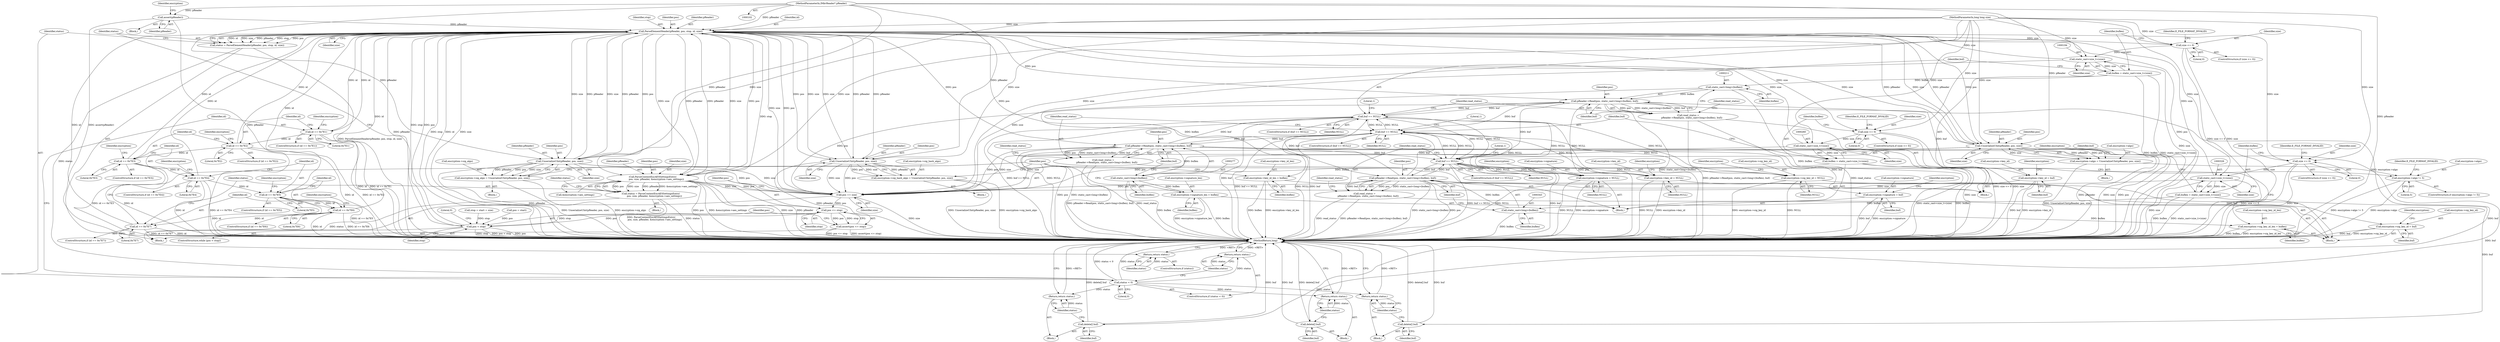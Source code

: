 digraph "0_Android_04839626ed859623901ebd3a5fd483982186b59d_187@API" {
"1000108" [label="(Call,assert(pReader))"];
"1000105" [label="(MethodParameterIn,IMkvReader* pReader)"];
"1000132" [label="(Call,ParseElementHeader(pReader, pos, stop, id, size))"];
"1000130" [label="(Call,status = ParseElementHeader(pReader, pos, stop, id, size))"];
"1000139" [label="(Call,status < 0)"];
"1000142" [label="(Return,return status;)"];
"1000219" [label="(Return,return status;)"];
"1000285" [label="(Return,return status;)"];
"1000351" [label="(Return,return status;)"];
"1000145" [label="(Call,id == 0x7E1)"];
"1000167" [label="(Call,id == 0x7E2)"];
"1000233" [label="(Call,id == 0x7E3)"];
"1000299" [label="(Call,id == 0x7E4)"];
"1000365" [label="(Call,id == 0x7E5)"];
"1000379" [label="(Call,id == 0x7E6)"];
"1000393" [label="(Call,id == 0x7E7)"];
"1000153" [label="(Call,UnserializeUInt(pReader, pos, size))"];
"1000149" [label="(Call,encryption->algo = UnserializeUInt(pReader, pos, size))"];
"1000158" [label="(Call,encryption->algo != 5)"];
"1000412" [label="(Call,pos += size)"];
"1000416" [label="(Call,pos <= stop)"];
"1000123" [label="(Call,pos < stop)"];
"1000415" [label="(Call,assert(pos <= stop))"];
"1000185" [label="(Call,size <= 0)"];
"1000193" [label="(Call,static_cast<size_t>(size))"];
"1000191" [label="(Call,buflen = static_cast<size_t>(size))"];
"1000210" [label="(Call,static_cast<long>(buflen))"];
"1000208" [label="(Call,pReader->Read(pos, static_cast<long>(buflen), buf))"];
"1000199" [label="(Call,buf == NULL)"];
"1000174" [label="(Call,encryption->key_id = NULL)"];
"1000240" [label="(Call,encryption->signature = NULL)"];
"1000265" [label="(Call,buf == NULL)"];
"1000274" [label="(Call,pReader->Read(pos, static_cast<long>(buflen), buf))"];
"1000272" [label="(Call,read_status =\n          pReader->Read(pos, static_cast<long>(buflen), buf))"];
"1000283" [label="(Call,delete[] buf)"];
"1000287" [label="(Call,encryption->signature = buf)"];
"1000331" [label="(Call,buf == NULL)"];
"1000306" [label="(Call,encryption->sig_key_id = NULL)"];
"1000340" [label="(Call,pReader->Read(pos, static_cast<long>(buflen), buf))"];
"1000338" [label="(Call,read_status =\n          pReader->Read(pos, static_cast<long>(buflen), buf))"];
"1000349" [label="(Call,delete[] buf)"];
"1000353" [label="(Call,encryption->sig_key_id = buf)"];
"1000206" [label="(Call,read_status =\n          pReader->Read(pos, static_cast<long>(buflen), buf))"];
"1000217" [label="(Call,delete[] buf)"];
"1000221" [label="(Call,encryption->key_id = buf)"];
"1000226" [label="(Call,encryption->key_id_len = buflen)"];
"1000251" [label="(Call,size <= 0)"];
"1000259" [label="(Call,static_cast<size_t>(size))"];
"1000257" [label="(Call,buflen = static_cast<size_t>(size))"];
"1000276" [label="(Call,static_cast<long>(buflen))"];
"1000292" [label="(Call,encryption->signature_len = buflen)"];
"1000317" [label="(Call,size <= 0)"];
"1000325" [label="(Call,static_cast<size_t>(size))"];
"1000323" [label="(Call,buflen = static_cast<size_t>(size))"];
"1000342" [label="(Call,static_cast<long>(buflen))"];
"1000358" [label="(Call,encryption->sig_key_id_len = buflen)"];
"1000373" [label="(Call,UnserializeUInt(pReader, pos, size))"];
"1000369" [label="(Call,encryption->sig_algo = UnserializeUInt(pReader, pos, size))"];
"1000387" [label="(Call,UnserializeUInt(pReader, pos, size))"];
"1000383" [label="(Call,encryption->sig_hash_algo = UnserializeUInt(pReader, pos, size))"];
"1000400" [label="(Call,ParseContentEncAESSettingsEntry(\n          pos, size, pReader, &encryption->aes_settings))"];
"1000398" [label="(Call,status = ParseContentEncAESSettingsEntry(\n          pos, size, pReader, &encryption->aes_settings))"];
"1000410" [label="(Return,return status;)"];
"1000251" [label="(Call,size <= 0)"];
"1000258" [label="(Identifier,buflen)"];
"1000393" [label="(Call,id == 0x7E7)"];
"1000412" [label="(Call,pos += size)"];
"1000140" [label="(Identifier,status)"];
"1000172" [label="(Identifier,encryption)"];
"1000181" [label="(Identifier,encryption)"];
"1000170" [label="(Block,)"];
"1000136" [label="(Identifier,id)"];
"1000415" [label="(Call,assert(pos <= stop))"];
"1000228" [label="(Identifier,encryption)"];
"1000403" [label="(Identifier,pReader)"];
"1000147" [label="(Literal,0x7E1)"];
"1000364" [label="(ControlStructure,if (id == 0x7E5))"];
"1000139" [label="(Call,status < 0)"];
"1000142" [label="(Return,return status;)"];
"1000192" [label="(Identifier,buflen)"];
"1000213" [label="(Identifier,buf)"];
"1000189" [label="(Identifier,E_FILE_FORMAT_INVALID)"];
"1000408" [label="(ControlStructure,if (status))"];
"1000298" [label="(ControlStructure,if (id == 0x7E4))"];
"1000378" [label="(ControlStructure,if (id == 0x7E6))"];
"1000169" [label="(Literal,0x7E2)"];
"1000174" [label="(Call,encryption->key_id = NULL)"];
"1000340" [label="(Call,pReader->Read(pos, static_cast<long>(buflen), buf))"];
"1000220" [label="(Identifier,status)"];
"1000348" [label="(Block,)"];
"1000151" [label="(Identifier,encryption)"];
"1000413" [label="(Identifier,pos)"];
"1000122" [label="(ControlStructure,while (pos < stop))"];
"1000212" [label="(Identifier,buflen)"];
"1000296" [label="(Identifier,buflen)"];
"1000376" [label="(Identifier,size)"];
"1000135" [label="(Identifier,stop)"];
"1000124" [label="(Identifier,pos)"];
"1000307" [label="(Call,encryption->sig_key_id)"];
"1000201" [label="(Identifier,NULL)"];
"1000313" [label="(Identifier,encryption)"];
"1000316" [label="(ControlStructure,if (size <= 0))"];
"1000164" [label="(Identifier,E_FILE_FORMAT_INVALID)"];
"1000266" [label="(Identifier,buf)"];
"1000186" [label="(Identifier,size)"];
"1000250" [label="(ControlStructure,if (size <= 0))"];
"1000380" [label="(Identifier,id)"];
"1000350" [label="(Identifier,buf)"];
"1000300" [label="(Identifier,id)"];
"1000162" [label="(Literal,5)"];
"1000221" [label="(Call,encryption->key_id = buf)"];
"1000209" [label="(Identifier,pos)"];
"1000410" [label="(Return,return status;)"];
"1000195" [label="(Identifier,size)"];
"1000206" [label="(Call,read_status =\n          pReader->Read(pos, static_cast<long>(buflen), buf))"];
"1000370" [label="(Call,encryption->sig_algo)"];
"1000319" [label="(Literal,0)"];
"1000208" [label="(Call,pReader->Read(pos, static_cast<long>(buflen), buf))"];
"1000141" [label="(Literal,0)"];
"1000226" [label="(Call,encryption->key_id_len = buflen)"];
"1000134" [label="(Identifier,pos)"];
"1000105" [label="(MethodParameterIn,IMkvReader* pReader)"];
"1000198" [label="(ControlStructure,if (buf == NULL))"];
"1000244" [label="(Identifier,NULL)"];
"1000252" [label="(Identifier,size)"];
"1000143" [label="(Identifier,status)"];
"1000261" [label="(Identifier,size)"];
"1000282" [label="(Block,)"];
"1000125" [label="(Identifier,stop)"];
"1000344" [label="(Identifier,buflen)"];
"1000330" [label="(ControlStructure,if (buf == NULL))"];
"1000291" [label="(Identifier,buf)"];
"1000148" [label="(Block,)"];
"1000368" [label="(Block,)"];
"1000276" [label="(Call,static_cast<long>(buflen))"];
"1000332" [label="(Identifier,buf)"];
"1000285" [label="(Return,return status;)"];
"1000238" [label="(Identifier,encryption)"];
"1000384" [label="(Call,encryption->sig_hash_algo)"];
"1000392" [label="(ControlStructure,if (id == 0x7E7))"];
"1000255" [label="(Identifier,E_FILE_FORMAT_INVALID)"];
"1000371" [label="(Identifier,encryption)"];
"1000215" [label="(Identifier,read_status)"];
"1000338" [label="(Call,read_status =\n          pReader->Read(pos, static_cast<long>(buflen), buf))"];
"1000325" [label="(Call,static_cast<size_t>(size))"];
"1000323" [label="(Call,buflen = static_cast<size_t>(size))"];
"1000153" [label="(Call,UnserializeUInt(pReader, pos, size))"];
"1000365" [label="(Call,id == 0x7E5)"];
"1000331" [label="(Call,buf == NULL)"];
"1000149" [label="(Call,encryption->algo = UnserializeUInt(pReader, pos, size))"];
"1000286" [label="(Identifier,status)"];
"1000414" [label="(Identifier,size)"];
"1000358" [label="(Call,encryption->sig_key_id_len = buflen)"];
"1000160" [label="(Identifier,encryption)"];
"1000185" [label="(Call,size <= 0)"];
"1000222" [label="(Call,encryption->key_id)"];
"1000158" [label="(Call,encryption->algo != 5)"];
"1000247" [label="(Identifier,encryption)"];
"1000293" [label="(Call,encryption->signature_len)"];
"1000166" [label="(ControlStructure,if (id == 0x7E2))"];
"1000253" [label="(Literal,0)"];
"1000131" [label="(Identifier,status)"];
"1000379" [label="(Call,id == 0x7E6)"];
"1000219" [label="(Return,return status;)"];
"1000191" [label="(Call,buflen = static_cast<size_t>(size))"];
"1000111" [label="(Identifier,encryption)"];
"1000310" [label="(Identifier,NULL)"];
"1000108" [label="(Call,assert(pReader))"];
"1000416" [label="(Call,pos <= stop)"];
"1000264" [label="(ControlStructure,if (buf == NULL))"];
"1000400" [label="(Call,ParseContentEncAESSettingsEntry(\n          pos, size, pReader, &encryption->aes_settings))"];
"1000375" [label="(Identifier,pos)"];
"1000388" [label="(Identifier,pReader)"];
"1000227" [label="(Call,encryption->key_id_len)"];
"1000137" [label="(Identifier,size)"];
"1000333" [label="(Identifier,NULL)"];
"1000383" [label="(Call,encryption->sig_hash_algo = UnserializeUInt(pReader, pos, size))"];
"1000360" [label="(Identifier,encryption)"];
"1000387" [label="(Call,UnserializeUInt(pReader, pos, size))"];
"1000317" [label="(Call,size <= 0)"];
"1000306" [label="(Call,encryption->sig_key_id = NULL)"];
"1000367" [label="(Literal,0x7E5)"];
"1000270" [label="(Literal,1)"];
"1000341" [label="(Identifier,pos)"];
"1000236" [label="(Block,)"];
"1000117" [label="(Call,stop = start + size)"];
"1000353" [label="(Call,encryption->sig_key_id = buf)"];
"1000109" [label="(Identifier,pReader)"];
"1000159" [label="(Call,encryption->algo)"];
"1000167" [label="(Call,id == 0x7E2)"];
"1000321" [label="(Identifier,E_FILE_FORMAT_INVALID)"];
"1000411" [label="(Identifier,status)"];
"1000113" [label="(Call,pos = start)"];
"1000390" [label="(Identifier,size)"];
"1000399" [label="(Identifier,status)"];
"1000265" [label="(Call,buf == NULL)"];
"1000382" [label="(Block,)"];
"1000187" [label="(Literal,0)"];
"1000389" [label="(Identifier,pos)"];
"1000138" [label="(ControlStructure,if (status < 0))"];
"1000278" [label="(Identifier,buflen)"];
"1000283" [label="(Call,delete[] buf)"];
"1000230" [label="(Identifier,buflen)"];
"1000204" [label="(Literal,1)"];
"1000146" [label="(Identifier,id)"];
"1000409" [label="(Identifier,status)"];
"1000352" [label="(Identifier,status)"];
"1000210" [label="(Call,static_cast<long>(buflen))"];
"1000132" [label="(Call,ParseElementHeader(pReader, pos, stop, id, size))"];
"1000156" [label="(Identifier,size)"];
"1000351" [label="(Return,return status;)"];
"1000357" [label="(Identifier,buf)"];
"1000294" [label="(Identifier,encryption)"];
"1000175" [label="(Call,encryption->key_id)"];
"1000235" [label="(Literal,0x7E3)"];
"1000199" [label="(Call,buf == NULL)"];
"1000359" [label="(Call,encryption->sig_key_id_len)"];
"1000234" [label="(Identifier,id)"];
"1000395" [label="(Literal,0x7E7)"];
"1000292" [label="(Call,encryption->signature_len = buflen)"];
"1000107" [label="(Block,)"];
"1000207" [label="(Identifier,read_status)"];
"1000150" [label="(Call,encryption->algo)"];
"1000157" [label="(ControlStructure,if (encryption->algo != 5))"];
"1000178" [label="(Identifier,NULL)"];
"1000287" [label="(Call,encryption->signature = buf)"];
"1000345" [label="(Identifier,buf)"];
"1000232" [label="(ControlStructure,if (id == 0x7E3))"];
"1000381" [label="(Literal,0x7E6)"];
"1000401" [label="(Identifier,pos)"];
"1000126" [label="(Block,)"];
"1000184" [label="(ControlStructure,if (size <= 0))"];
"1000284" [label="(Identifier,buf)"];
"1000324" [label="(Identifier,buflen)"];
"1000133" [label="(Identifier,pReader)"];
"1000104" [label="(MethodParameterIn,long long size)"];
"1000420" [label="(Literal,0)"];
"1000339" [label="(Identifier,read_status)"];
"1000418" [label="(Identifier,stop)"];
"1000218" [label="(Identifier,buf)"];
"1000154" [label="(Identifier,pReader)"];
"1000354" [label="(Call,encryption->sig_key_id)"];
"1000233" [label="(Call,id == 0x7E3)"];
"1000267" [label="(Identifier,NULL)"];
"1000155" [label="(Identifier,pos)"];
"1000273" [label="(Identifier,read_status)"];
"1000216" [label="(Block,)"];
"1000342" [label="(Call,static_cast<long>(buflen))"];
"1000404" [label="(Call,&encryption->aes_settings)"];
"1000369" [label="(Call,encryption->sig_algo = UnserializeUInt(pReader, pos, size))"];
"1000366" [label="(Identifier,id)"];
"1000145" [label="(Call,id == 0x7E1)"];
"1000394" [label="(Identifier,id)"];
"1000130" [label="(Call,status = ParseElementHeader(pReader, pos, stop, id, size))"];
"1000279" [label="(Identifier,buf)"];
"1000240" [label="(Call,encryption->signature = NULL)"];
"1000302" [label="(Block,)"];
"1000288" [label="(Call,encryption->signature)"];
"1000318" [label="(Identifier,size)"];
"1000217" [label="(Call,delete[] buf)"];
"1000144" [label="(ControlStructure,if (id == 0x7E1))"];
"1000168" [label="(Identifier,id)"];
"1000304" [label="(Identifier,encryption)"];
"1000275" [label="(Identifier,pos)"];
"1000257" [label="(Call,buflen = static_cast<size_t>(size))"];
"1000347" [label="(Identifier,read_status)"];
"1000272" [label="(Call,read_status =\n          pReader->Read(pos, static_cast<long>(buflen), buf))"];
"1000402" [label="(Identifier,size)"];
"1000421" [label="(MethodReturn,long)"];
"1000299" [label="(Call,id == 0x7E4)"];
"1000417" [label="(Identifier,pos)"];
"1000259" [label="(Call,static_cast<size_t>(size))"];
"1000398" [label="(Call,status = ParseContentEncAESSettingsEntry(\n          pos, size, pReader, &encryption->aes_settings))"];
"1000336" [label="(Literal,1)"];
"1000225" [label="(Identifier,buf)"];
"1000241" [label="(Call,encryption->signature)"];
"1000281" [label="(Identifier,read_status)"];
"1000200" [label="(Identifier,buf)"];
"1000301" [label="(Literal,0x7E4)"];
"1000385" [label="(Identifier,encryption)"];
"1000349" [label="(Call,delete[] buf)"];
"1000123" [label="(Call,pos < stop)"];
"1000362" [label="(Identifier,buflen)"];
"1000374" [label="(Identifier,pReader)"];
"1000373" [label="(Call,UnserializeUInt(pReader, pos, size))"];
"1000193" [label="(Call,static_cast<size_t>(size))"];
"1000327" [label="(Identifier,size)"];
"1000274" [label="(Call,pReader->Read(pos, static_cast<long>(buflen), buf))"];
"1000396" [label="(Block,)"];
"1000108" -> "1000107"  [label="AST: "];
"1000108" -> "1000109"  [label="CFG: "];
"1000109" -> "1000108"  [label="AST: "];
"1000111" -> "1000108"  [label="CFG: "];
"1000108" -> "1000421"  [label="DDG: assert(pReader)"];
"1000108" -> "1000421"  [label="DDG: pReader"];
"1000105" -> "1000108"  [label="DDG: pReader"];
"1000108" -> "1000132"  [label="DDG: pReader"];
"1000105" -> "1000102"  [label="AST: "];
"1000105" -> "1000421"  [label="DDG: pReader"];
"1000105" -> "1000132"  [label="DDG: pReader"];
"1000105" -> "1000153"  [label="DDG: pReader"];
"1000105" -> "1000373"  [label="DDG: pReader"];
"1000105" -> "1000387"  [label="DDG: pReader"];
"1000105" -> "1000400"  [label="DDG: pReader"];
"1000132" -> "1000130"  [label="AST: "];
"1000132" -> "1000137"  [label="CFG: "];
"1000133" -> "1000132"  [label="AST: "];
"1000134" -> "1000132"  [label="AST: "];
"1000135" -> "1000132"  [label="AST: "];
"1000136" -> "1000132"  [label="AST: "];
"1000137" -> "1000132"  [label="AST: "];
"1000130" -> "1000132"  [label="CFG: "];
"1000132" -> "1000421"  [label="DDG: pos"];
"1000132" -> "1000421"  [label="DDG: pReader"];
"1000132" -> "1000421"  [label="DDG: stop"];
"1000132" -> "1000421"  [label="DDG: id"];
"1000132" -> "1000421"  [label="DDG: size"];
"1000132" -> "1000130"  [label="DDG: id"];
"1000132" -> "1000130"  [label="DDG: size"];
"1000132" -> "1000130"  [label="DDG: pReader"];
"1000132" -> "1000130"  [label="DDG: stop"];
"1000132" -> "1000130"  [label="DDG: pos"];
"1000153" -> "1000132"  [label="DDG: pReader"];
"1000153" -> "1000132"  [label="DDG: size"];
"1000373" -> "1000132"  [label="DDG: pReader"];
"1000373" -> "1000132"  [label="DDG: size"];
"1000387" -> "1000132"  [label="DDG: pReader"];
"1000387" -> "1000132"  [label="DDG: size"];
"1000400" -> "1000132"  [label="DDG: pReader"];
"1000400" -> "1000132"  [label="DDG: size"];
"1000123" -> "1000132"  [label="DDG: pos"];
"1000123" -> "1000132"  [label="DDG: stop"];
"1000167" -> "1000132"  [label="DDG: id"];
"1000393" -> "1000132"  [label="DDG: id"];
"1000379" -> "1000132"  [label="DDG: id"];
"1000233" -> "1000132"  [label="DDG: id"];
"1000145" -> "1000132"  [label="DDG: id"];
"1000365" -> "1000132"  [label="DDG: id"];
"1000299" -> "1000132"  [label="DDG: id"];
"1000104" -> "1000132"  [label="DDG: size"];
"1000193" -> "1000132"  [label="DDG: size"];
"1000259" -> "1000132"  [label="DDG: size"];
"1000325" -> "1000132"  [label="DDG: size"];
"1000132" -> "1000145"  [label="DDG: id"];
"1000132" -> "1000153"  [label="DDG: pReader"];
"1000132" -> "1000153"  [label="DDG: pos"];
"1000132" -> "1000153"  [label="DDG: size"];
"1000132" -> "1000185"  [label="DDG: size"];
"1000132" -> "1000208"  [label="DDG: pos"];
"1000132" -> "1000251"  [label="DDG: size"];
"1000132" -> "1000274"  [label="DDG: pos"];
"1000132" -> "1000317"  [label="DDG: size"];
"1000132" -> "1000340"  [label="DDG: pos"];
"1000132" -> "1000373"  [label="DDG: pReader"];
"1000132" -> "1000373"  [label="DDG: pos"];
"1000132" -> "1000373"  [label="DDG: size"];
"1000132" -> "1000387"  [label="DDG: pReader"];
"1000132" -> "1000387"  [label="DDG: pos"];
"1000132" -> "1000387"  [label="DDG: size"];
"1000132" -> "1000400"  [label="DDG: pos"];
"1000132" -> "1000400"  [label="DDG: size"];
"1000132" -> "1000400"  [label="DDG: pReader"];
"1000132" -> "1000412"  [label="DDG: size"];
"1000132" -> "1000412"  [label="DDG: pos"];
"1000132" -> "1000416"  [label="DDG: stop"];
"1000130" -> "1000126"  [label="AST: "];
"1000131" -> "1000130"  [label="AST: "];
"1000140" -> "1000130"  [label="CFG: "];
"1000130" -> "1000421"  [label="DDG: ParseElementHeader(pReader, pos, stop, id, size)"];
"1000130" -> "1000139"  [label="DDG: status"];
"1000139" -> "1000138"  [label="AST: "];
"1000139" -> "1000141"  [label="CFG: "];
"1000140" -> "1000139"  [label="AST: "];
"1000141" -> "1000139"  [label="AST: "];
"1000143" -> "1000139"  [label="CFG: "];
"1000146" -> "1000139"  [label="CFG: "];
"1000139" -> "1000421"  [label="DDG: status < 0"];
"1000139" -> "1000421"  [label="DDG: status"];
"1000139" -> "1000142"  [label="DDG: status"];
"1000139" -> "1000219"  [label="DDG: status"];
"1000139" -> "1000285"  [label="DDG: status"];
"1000139" -> "1000351"  [label="DDG: status"];
"1000142" -> "1000138"  [label="AST: "];
"1000142" -> "1000143"  [label="CFG: "];
"1000143" -> "1000142"  [label="AST: "];
"1000421" -> "1000142"  [label="CFG: "];
"1000142" -> "1000421"  [label="DDG: <RET>"];
"1000143" -> "1000142"  [label="DDG: status"];
"1000219" -> "1000216"  [label="AST: "];
"1000219" -> "1000220"  [label="CFG: "];
"1000220" -> "1000219"  [label="AST: "];
"1000421" -> "1000219"  [label="CFG: "];
"1000219" -> "1000421"  [label="DDG: <RET>"];
"1000220" -> "1000219"  [label="DDG: status"];
"1000285" -> "1000282"  [label="AST: "];
"1000285" -> "1000286"  [label="CFG: "];
"1000286" -> "1000285"  [label="AST: "];
"1000421" -> "1000285"  [label="CFG: "];
"1000285" -> "1000421"  [label="DDG: <RET>"];
"1000286" -> "1000285"  [label="DDG: status"];
"1000351" -> "1000348"  [label="AST: "];
"1000351" -> "1000352"  [label="CFG: "];
"1000352" -> "1000351"  [label="AST: "];
"1000421" -> "1000351"  [label="CFG: "];
"1000351" -> "1000421"  [label="DDG: <RET>"];
"1000352" -> "1000351"  [label="DDG: status"];
"1000145" -> "1000144"  [label="AST: "];
"1000145" -> "1000147"  [label="CFG: "];
"1000146" -> "1000145"  [label="AST: "];
"1000147" -> "1000145"  [label="AST: "];
"1000151" -> "1000145"  [label="CFG: "];
"1000168" -> "1000145"  [label="CFG: "];
"1000145" -> "1000421"  [label="DDG: id == 0x7E1"];
"1000145" -> "1000421"  [label="DDG: id"];
"1000145" -> "1000167"  [label="DDG: id"];
"1000167" -> "1000166"  [label="AST: "];
"1000167" -> "1000169"  [label="CFG: "];
"1000168" -> "1000167"  [label="AST: "];
"1000169" -> "1000167"  [label="AST: "];
"1000172" -> "1000167"  [label="CFG: "];
"1000234" -> "1000167"  [label="CFG: "];
"1000167" -> "1000421"  [label="DDG: id"];
"1000167" -> "1000421"  [label="DDG: id == 0x7E2"];
"1000167" -> "1000233"  [label="DDG: id"];
"1000233" -> "1000232"  [label="AST: "];
"1000233" -> "1000235"  [label="CFG: "];
"1000234" -> "1000233"  [label="AST: "];
"1000235" -> "1000233"  [label="AST: "];
"1000238" -> "1000233"  [label="CFG: "];
"1000300" -> "1000233"  [label="CFG: "];
"1000233" -> "1000421"  [label="DDG: id == 0x7E3"];
"1000233" -> "1000421"  [label="DDG: id"];
"1000233" -> "1000299"  [label="DDG: id"];
"1000299" -> "1000298"  [label="AST: "];
"1000299" -> "1000301"  [label="CFG: "];
"1000300" -> "1000299"  [label="AST: "];
"1000301" -> "1000299"  [label="AST: "];
"1000304" -> "1000299"  [label="CFG: "];
"1000366" -> "1000299"  [label="CFG: "];
"1000299" -> "1000421"  [label="DDG: id == 0x7E4"];
"1000299" -> "1000421"  [label="DDG: id"];
"1000299" -> "1000365"  [label="DDG: id"];
"1000365" -> "1000364"  [label="AST: "];
"1000365" -> "1000367"  [label="CFG: "];
"1000366" -> "1000365"  [label="AST: "];
"1000367" -> "1000365"  [label="AST: "];
"1000371" -> "1000365"  [label="CFG: "];
"1000380" -> "1000365"  [label="CFG: "];
"1000365" -> "1000421"  [label="DDG: id == 0x7E5"];
"1000365" -> "1000421"  [label="DDG: id"];
"1000365" -> "1000379"  [label="DDG: id"];
"1000379" -> "1000378"  [label="AST: "];
"1000379" -> "1000381"  [label="CFG: "];
"1000380" -> "1000379"  [label="AST: "];
"1000381" -> "1000379"  [label="AST: "];
"1000385" -> "1000379"  [label="CFG: "];
"1000394" -> "1000379"  [label="CFG: "];
"1000379" -> "1000421"  [label="DDG: id"];
"1000379" -> "1000421"  [label="DDG: id == 0x7E6"];
"1000379" -> "1000393"  [label="DDG: id"];
"1000393" -> "1000392"  [label="AST: "];
"1000393" -> "1000395"  [label="CFG: "];
"1000394" -> "1000393"  [label="AST: "];
"1000395" -> "1000393"  [label="AST: "];
"1000399" -> "1000393"  [label="CFG: "];
"1000413" -> "1000393"  [label="CFG: "];
"1000393" -> "1000421"  [label="DDG: id"];
"1000393" -> "1000421"  [label="DDG: id == 0x7E7"];
"1000153" -> "1000149"  [label="AST: "];
"1000153" -> "1000156"  [label="CFG: "];
"1000154" -> "1000153"  [label="AST: "];
"1000155" -> "1000153"  [label="AST: "];
"1000156" -> "1000153"  [label="AST: "];
"1000149" -> "1000153"  [label="CFG: "];
"1000153" -> "1000421"  [label="DDG: pos"];
"1000153" -> "1000421"  [label="DDG: pReader"];
"1000153" -> "1000421"  [label="DDG: size"];
"1000153" -> "1000149"  [label="DDG: pReader"];
"1000153" -> "1000149"  [label="DDG: pos"];
"1000153" -> "1000149"  [label="DDG: size"];
"1000104" -> "1000153"  [label="DDG: size"];
"1000153" -> "1000412"  [label="DDG: size"];
"1000153" -> "1000412"  [label="DDG: pos"];
"1000149" -> "1000148"  [label="AST: "];
"1000150" -> "1000149"  [label="AST: "];
"1000160" -> "1000149"  [label="CFG: "];
"1000149" -> "1000421"  [label="DDG: UnserializeUInt(pReader, pos, size)"];
"1000149" -> "1000158"  [label="DDG: encryption->algo"];
"1000158" -> "1000157"  [label="AST: "];
"1000158" -> "1000162"  [label="CFG: "];
"1000159" -> "1000158"  [label="AST: "];
"1000162" -> "1000158"  [label="AST: "];
"1000164" -> "1000158"  [label="CFG: "];
"1000413" -> "1000158"  [label="CFG: "];
"1000158" -> "1000421"  [label="DDG: encryption->algo"];
"1000158" -> "1000421"  [label="DDG: encryption->algo != 5"];
"1000412" -> "1000126"  [label="AST: "];
"1000412" -> "1000414"  [label="CFG: "];
"1000413" -> "1000412"  [label="AST: "];
"1000414" -> "1000412"  [label="AST: "];
"1000417" -> "1000412"  [label="CFG: "];
"1000412" -> "1000421"  [label="DDG: size"];
"1000373" -> "1000412"  [label="DDG: size"];
"1000373" -> "1000412"  [label="DDG: pos"];
"1000400" -> "1000412"  [label="DDG: size"];
"1000400" -> "1000412"  [label="DDG: pos"];
"1000193" -> "1000412"  [label="DDG: size"];
"1000387" -> "1000412"  [label="DDG: size"];
"1000387" -> "1000412"  [label="DDG: pos"];
"1000259" -> "1000412"  [label="DDG: size"];
"1000325" -> "1000412"  [label="DDG: size"];
"1000104" -> "1000412"  [label="DDG: size"];
"1000208" -> "1000412"  [label="DDG: pos"];
"1000274" -> "1000412"  [label="DDG: pos"];
"1000340" -> "1000412"  [label="DDG: pos"];
"1000412" -> "1000416"  [label="DDG: pos"];
"1000416" -> "1000415"  [label="AST: "];
"1000416" -> "1000418"  [label="CFG: "];
"1000417" -> "1000416"  [label="AST: "];
"1000418" -> "1000416"  [label="AST: "];
"1000415" -> "1000416"  [label="CFG: "];
"1000416" -> "1000123"  [label="DDG: pos"];
"1000416" -> "1000123"  [label="DDG: stop"];
"1000416" -> "1000415"  [label="DDG: pos"];
"1000416" -> "1000415"  [label="DDG: stop"];
"1000123" -> "1000122"  [label="AST: "];
"1000123" -> "1000125"  [label="CFG: "];
"1000124" -> "1000123"  [label="AST: "];
"1000125" -> "1000123"  [label="AST: "];
"1000131" -> "1000123"  [label="CFG: "];
"1000420" -> "1000123"  [label="CFG: "];
"1000123" -> "1000421"  [label="DDG: stop"];
"1000123" -> "1000421"  [label="DDG: pos < stop"];
"1000123" -> "1000421"  [label="DDG: pos"];
"1000113" -> "1000123"  [label="DDG: pos"];
"1000117" -> "1000123"  [label="DDG: stop"];
"1000415" -> "1000126"  [label="AST: "];
"1000124" -> "1000415"  [label="CFG: "];
"1000415" -> "1000421"  [label="DDG: pos <= stop"];
"1000415" -> "1000421"  [label="DDG: assert(pos <= stop)"];
"1000185" -> "1000184"  [label="AST: "];
"1000185" -> "1000187"  [label="CFG: "];
"1000186" -> "1000185"  [label="AST: "];
"1000187" -> "1000185"  [label="AST: "];
"1000189" -> "1000185"  [label="CFG: "];
"1000192" -> "1000185"  [label="CFG: "];
"1000185" -> "1000421"  [label="DDG: size <= 0"];
"1000185" -> "1000421"  [label="DDG: size"];
"1000104" -> "1000185"  [label="DDG: size"];
"1000185" -> "1000193"  [label="DDG: size"];
"1000193" -> "1000191"  [label="AST: "];
"1000193" -> "1000195"  [label="CFG: "];
"1000194" -> "1000193"  [label="AST: "];
"1000195" -> "1000193"  [label="AST: "];
"1000191" -> "1000193"  [label="CFG: "];
"1000193" -> "1000421"  [label="DDG: size"];
"1000193" -> "1000191"  [label="DDG: size"];
"1000104" -> "1000193"  [label="DDG: size"];
"1000191" -> "1000170"  [label="AST: "];
"1000192" -> "1000191"  [label="AST: "];
"1000200" -> "1000191"  [label="CFG: "];
"1000191" -> "1000421"  [label="DDG: static_cast<size_t>(size)"];
"1000191" -> "1000421"  [label="DDG: buflen"];
"1000191" -> "1000210"  [label="DDG: buflen"];
"1000210" -> "1000208"  [label="AST: "];
"1000210" -> "1000212"  [label="CFG: "];
"1000211" -> "1000210"  [label="AST: "];
"1000212" -> "1000210"  [label="AST: "];
"1000213" -> "1000210"  [label="CFG: "];
"1000210" -> "1000421"  [label="DDG: buflen"];
"1000210" -> "1000208"  [label="DDG: buflen"];
"1000210" -> "1000226"  [label="DDG: buflen"];
"1000208" -> "1000206"  [label="AST: "];
"1000208" -> "1000213"  [label="CFG: "];
"1000209" -> "1000208"  [label="AST: "];
"1000213" -> "1000208"  [label="AST: "];
"1000206" -> "1000208"  [label="CFG: "];
"1000208" -> "1000421"  [label="DDG: pos"];
"1000208" -> "1000421"  [label="DDG: static_cast<long>(buflen)"];
"1000208" -> "1000199"  [label="DDG: buf"];
"1000208" -> "1000206"  [label="DDG: pos"];
"1000208" -> "1000206"  [label="DDG: static_cast<long>(buflen)"];
"1000208" -> "1000206"  [label="DDG: buf"];
"1000199" -> "1000208"  [label="DDG: buf"];
"1000208" -> "1000217"  [label="DDG: buf"];
"1000208" -> "1000221"  [label="DDG: buf"];
"1000208" -> "1000265"  [label="DDG: buf"];
"1000208" -> "1000331"  [label="DDG: buf"];
"1000199" -> "1000198"  [label="AST: "];
"1000199" -> "1000201"  [label="CFG: "];
"1000200" -> "1000199"  [label="AST: "];
"1000201" -> "1000199"  [label="AST: "];
"1000204" -> "1000199"  [label="CFG: "];
"1000207" -> "1000199"  [label="CFG: "];
"1000199" -> "1000421"  [label="DDG: NULL"];
"1000199" -> "1000421"  [label="DDG: buf"];
"1000199" -> "1000421"  [label="DDG: buf == NULL"];
"1000199" -> "1000174"  [label="DDG: NULL"];
"1000274" -> "1000199"  [label="DDG: buf"];
"1000340" -> "1000199"  [label="DDG: buf"];
"1000265" -> "1000199"  [label="DDG: NULL"];
"1000331" -> "1000199"  [label="DDG: NULL"];
"1000199" -> "1000240"  [label="DDG: NULL"];
"1000199" -> "1000265"  [label="DDG: NULL"];
"1000199" -> "1000306"  [label="DDG: NULL"];
"1000199" -> "1000331"  [label="DDG: NULL"];
"1000174" -> "1000170"  [label="AST: "];
"1000174" -> "1000178"  [label="CFG: "];
"1000175" -> "1000174"  [label="AST: "];
"1000178" -> "1000174"  [label="AST: "];
"1000181" -> "1000174"  [label="CFG: "];
"1000174" -> "1000421"  [label="DDG: NULL"];
"1000174" -> "1000421"  [label="DDG: encryption->key_id"];
"1000265" -> "1000174"  [label="DDG: NULL"];
"1000331" -> "1000174"  [label="DDG: NULL"];
"1000240" -> "1000236"  [label="AST: "];
"1000240" -> "1000244"  [label="CFG: "];
"1000241" -> "1000240"  [label="AST: "];
"1000244" -> "1000240"  [label="AST: "];
"1000247" -> "1000240"  [label="CFG: "];
"1000240" -> "1000421"  [label="DDG: NULL"];
"1000240" -> "1000421"  [label="DDG: encryption->signature"];
"1000265" -> "1000240"  [label="DDG: NULL"];
"1000331" -> "1000240"  [label="DDG: NULL"];
"1000265" -> "1000264"  [label="AST: "];
"1000265" -> "1000267"  [label="CFG: "];
"1000266" -> "1000265"  [label="AST: "];
"1000267" -> "1000265"  [label="AST: "];
"1000270" -> "1000265"  [label="CFG: "];
"1000273" -> "1000265"  [label="CFG: "];
"1000265" -> "1000421"  [label="DDG: buf == NULL"];
"1000265" -> "1000421"  [label="DDG: NULL"];
"1000265" -> "1000421"  [label="DDG: buf"];
"1000274" -> "1000265"  [label="DDG: buf"];
"1000340" -> "1000265"  [label="DDG: buf"];
"1000331" -> "1000265"  [label="DDG: NULL"];
"1000265" -> "1000274"  [label="DDG: buf"];
"1000265" -> "1000306"  [label="DDG: NULL"];
"1000265" -> "1000331"  [label="DDG: NULL"];
"1000274" -> "1000272"  [label="AST: "];
"1000274" -> "1000279"  [label="CFG: "];
"1000275" -> "1000274"  [label="AST: "];
"1000276" -> "1000274"  [label="AST: "];
"1000279" -> "1000274"  [label="AST: "];
"1000272" -> "1000274"  [label="CFG: "];
"1000274" -> "1000421"  [label="DDG: pos"];
"1000274" -> "1000421"  [label="DDG: static_cast<long>(buflen)"];
"1000274" -> "1000272"  [label="DDG: pos"];
"1000274" -> "1000272"  [label="DDG: static_cast<long>(buflen)"];
"1000274" -> "1000272"  [label="DDG: buf"];
"1000276" -> "1000274"  [label="DDG: buflen"];
"1000274" -> "1000283"  [label="DDG: buf"];
"1000274" -> "1000287"  [label="DDG: buf"];
"1000274" -> "1000331"  [label="DDG: buf"];
"1000272" -> "1000236"  [label="AST: "];
"1000273" -> "1000272"  [label="AST: "];
"1000281" -> "1000272"  [label="CFG: "];
"1000272" -> "1000421"  [label="DDG: pReader->Read(pos, static_cast<long>(buflen), buf)"];
"1000272" -> "1000421"  [label="DDG: read_status"];
"1000283" -> "1000282"  [label="AST: "];
"1000283" -> "1000284"  [label="CFG: "];
"1000284" -> "1000283"  [label="AST: "];
"1000286" -> "1000283"  [label="CFG: "];
"1000283" -> "1000421"  [label="DDG: buf"];
"1000283" -> "1000421"  [label="DDG: delete[] buf"];
"1000287" -> "1000236"  [label="AST: "];
"1000287" -> "1000291"  [label="CFG: "];
"1000288" -> "1000287"  [label="AST: "];
"1000291" -> "1000287"  [label="AST: "];
"1000294" -> "1000287"  [label="CFG: "];
"1000287" -> "1000421"  [label="DDG: buf"];
"1000287" -> "1000421"  [label="DDG: encryption->signature"];
"1000331" -> "1000330"  [label="AST: "];
"1000331" -> "1000333"  [label="CFG: "];
"1000332" -> "1000331"  [label="AST: "];
"1000333" -> "1000331"  [label="AST: "];
"1000336" -> "1000331"  [label="CFG: "];
"1000339" -> "1000331"  [label="CFG: "];
"1000331" -> "1000421"  [label="DDG: buf == NULL"];
"1000331" -> "1000421"  [label="DDG: NULL"];
"1000331" -> "1000421"  [label="DDG: buf"];
"1000331" -> "1000306"  [label="DDG: NULL"];
"1000340" -> "1000331"  [label="DDG: buf"];
"1000331" -> "1000340"  [label="DDG: buf"];
"1000306" -> "1000302"  [label="AST: "];
"1000306" -> "1000310"  [label="CFG: "];
"1000307" -> "1000306"  [label="AST: "];
"1000310" -> "1000306"  [label="AST: "];
"1000313" -> "1000306"  [label="CFG: "];
"1000306" -> "1000421"  [label="DDG: NULL"];
"1000306" -> "1000421"  [label="DDG: encryption->sig_key_id"];
"1000340" -> "1000338"  [label="AST: "];
"1000340" -> "1000345"  [label="CFG: "];
"1000341" -> "1000340"  [label="AST: "];
"1000342" -> "1000340"  [label="AST: "];
"1000345" -> "1000340"  [label="AST: "];
"1000338" -> "1000340"  [label="CFG: "];
"1000340" -> "1000421"  [label="DDG: static_cast<long>(buflen)"];
"1000340" -> "1000421"  [label="DDG: pos"];
"1000340" -> "1000338"  [label="DDG: pos"];
"1000340" -> "1000338"  [label="DDG: static_cast<long>(buflen)"];
"1000340" -> "1000338"  [label="DDG: buf"];
"1000342" -> "1000340"  [label="DDG: buflen"];
"1000340" -> "1000349"  [label="DDG: buf"];
"1000340" -> "1000353"  [label="DDG: buf"];
"1000338" -> "1000302"  [label="AST: "];
"1000339" -> "1000338"  [label="AST: "];
"1000347" -> "1000338"  [label="CFG: "];
"1000338" -> "1000421"  [label="DDG: read_status"];
"1000338" -> "1000421"  [label="DDG: pReader->Read(pos, static_cast<long>(buflen), buf)"];
"1000349" -> "1000348"  [label="AST: "];
"1000349" -> "1000350"  [label="CFG: "];
"1000350" -> "1000349"  [label="AST: "];
"1000352" -> "1000349"  [label="CFG: "];
"1000349" -> "1000421"  [label="DDG: delete[] buf"];
"1000349" -> "1000421"  [label="DDG: buf"];
"1000353" -> "1000302"  [label="AST: "];
"1000353" -> "1000357"  [label="CFG: "];
"1000354" -> "1000353"  [label="AST: "];
"1000357" -> "1000353"  [label="AST: "];
"1000360" -> "1000353"  [label="CFG: "];
"1000353" -> "1000421"  [label="DDG: buf"];
"1000353" -> "1000421"  [label="DDG: encryption->sig_key_id"];
"1000206" -> "1000170"  [label="AST: "];
"1000207" -> "1000206"  [label="AST: "];
"1000215" -> "1000206"  [label="CFG: "];
"1000206" -> "1000421"  [label="DDG: pReader->Read(pos, static_cast<long>(buflen), buf)"];
"1000206" -> "1000421"  [label="DDG: read_status"];
"1000217" -> "1000216"  [label="AST: "];
"1000217" -> "1000218"  [label="CFG: "];
"1000218" -> "1000217"  [label="AST: "];
"1000220" -> "1000217"  [label="CFG: "];
"1000217" -> "1000421"  [label="DDG: delete[] buf"];
"1000217" -> "1000421"  [label="DDG: buf"];
"1000221" -> "1000170"  [label="AST: "];
"1000221" -> "1000225"  [label="CFG: "];
"1000222" -> "1000221"  [label="AST: "];
"1000225" -> "1000221"  [label="AST: "];
"1000228" -> "1000221"  [label="CFG: "];
"1000221" -> "1000421"  [label="DDG: buf"];
"1000221" -> "1000421"  [label="DDG: encryption->key_id"];
"1000226" -> "1000170"  [label="AST: "];
"1000226" -> "1000230"  [label="CFG: "];
"1000227" -> "1000226"  [label="AST: "];
"1000230" -> "1000226"  [label="AST: "];
"1000413" -> "1000226"  [label="CFG: "];
"1000226" -> "1000421"  [label="DDG: encryption->key_id_len"];
"1000226" -> "1000421"  [label="DDG: buflen"];
"1000251" -> "1000250"  [label="AST: "];
"1000251" -> "1000253"  [label="CFG: "];
"1000252" -> "1000251"  [label="AST: "];
"1000253" -> "1000251"  [label="AST: "];
"1000255" -> "1000251"  [label="CFG: "];
"1000258" -> "1000251"  [label="CFG: "];
"1000251" -> "1000421"  [label="DDG: size <= 0"];
"1000251" -> "1000421"  [label="DDG: size"];
"1000104" -> "1000251"  [label="DDG: size"];
"1000251" -> "1000259"  [label="DDG: size"];
"1000259" -> "1000257"  [label="AST: "];
"1000259" -> "1000261"  [label="CFG: "];
"1000260" -> "1000259"  [label="AST: "];
"1000261" -> "1000259"  [label="AST: "];
"1000257" -> "1000259"  [label="CFG: "];
"1000259" -> "1000421"  [label="DDG: size"];
"1000259" -> "1000257"  [label="DDG: size"];
"1000104" -> "1000259"  [label="DDG: size"];
"1000257" -> "1000236"  [label="AST: "];
"1000258" -> "1000257"  [label="AST: "];
"1000266" -> "1000257"  [label="CFG: "];
"1000257" -> "1000421"  [label="DDG: static_cast<size_t>(size)"];
"1000257" -> "1000421"  [label="DDG: buflen"];
"1000257" -> "1000276"  [label="DDG: buflen"];
"1000276" -> "1000278"  [label="CFG: "];
"1000277" -> "1000276"  [label="AST: "];
"1000278" -> "1000276"  [label="AST: "];
"1000279" -> "1000276"  [label="CFG: "];
"1000276" -> "1000421"  [label="DDG: buflen"];
"1000276" -> "1000292"  [label="DDG: buflen"];
"1000292" -> "1000236"  [label="AST: "];
"1000292" -> "1000296"  [label="CFG: "];
"1000293" -> "1000292"  [label="AST: "];
"1000296" -> "1000292"  [label="AST: "];
"1000413" -> "1000292"  [label="CFG: "];
"1000292" -> "1000421"  [label="DDG: encryption->signature_len"];
"1000292" -> "1000421"  [label="DDG: buflen"];
"1000317" -> "1000316"  [label="AST: "];
"1000317" -> "1000319"  [label="CFG: "];
"1000318" -> "1000317"  [label="AST: "];
"1000319" -> "1000317"  [label="AST: "];
"1000321" -> "1000317"  [label="CFG: "];
"1000324" -> "1000317"  [label="CFG: "];
"1000317" -> "1000421"  [label="DDG: size"];
"1000317" -> "1000421"  [label="DDG: size <= 0"];
"1000104" -> "1000317"  [label="DDG: size"];
"1000317" -> "1000325"  [label="DDG: size"];
"1000325" -> "1000323"  [label="AST: "];
"1000325" -> "1000327"  [label="CFG: "];
"1000326" -> "1000325"  [label="AST: "];
"1000327" -> "1000325"  [label="AST: "];
"1000323" -> "1000325"  [label="CFG: "];
"1000325" -> "1000421"  [label="DDG: size"];
"1000325" -> "1000323"  [label="DDG: size"];
"1000104" -> "1000325"  [label="DDG: size"];
"1000323" -> "1000302"  [label="AST: "];
"1000324" -> "1000323"  [label="AST: "];
"1000332" -> "1000323"  [label="CFG: "];
"1000323" -> "1000421"  [label="DDG: buflen"];
"1000323" -> "1000421"  [label="DDG: static_cast<size_t>(size)"];
"1000323" -> "1000342"  [label="DDG: buflen"];
"1000342" -> "1000344"  [label="CFG: "];
"1000343" -> "1000342"  [label="AST: "];
"1000344" -> "1000342"  [label="AST: "];
"1000345" -> "1000342"  [label="CFG: "];
"1000342" -> "1000421"  [label="DDG: buflen"];
"1000342" -> "1000358"  [label="DDG: buflen"];
"1000358" -> "1000302"  [label="AST: "];
"1000358" -> "1000362"  [label="CFG: "];
"1000359" -> "1000358"  [label="AST: "];
"1000362" -> "1000358"  [label="AST: "];
"1000413" -> "1000358"  [label="CFG: "];
"1000358" -> "1000421"  [label="DDG: buflen"];
"1000358" -> "1000421"  [label="DDG: encryption->sig_key_id_len"];
"1000373" -> "1000369"  [label="AST: "];
"1000373" -> "1000376"  [label="CFG: "];
"1000374" -> "1000373"  [label="AST: "];
"1000375" -> "1000373"  [label="AST: "];
"1000376" -> "1000373"  [label="AST: "];
"1000369" -> "1000373"  [label="CFG: "];
"1000373" -> "1000421"  [label="DDG: pReader"];
"1000373" -> "1000369"  [label="DDG: pReader"];
"1000373" -> "1000369"  [label="DDG: pos"];
"1000373" -> "1000369"  [label="DDG: size"];
"1000104" -> "1000373"  [label="DDG: size"];
"1000369" -> "1000368"  [label="AST: "];
"1000370" -> "1000369"  [label="AST: "];
"1000413" -> "1000369"  [label="CFG: "];
"1000369" -> "1000421"  [label="DDG: encryption->sig_algo"];
"1000369" -> "1000421"  [label="DDG: UnserializeUInt(pReader, pos, size)"];
"1000387" -> "1000383"  [label="AST: "];
"1000387" -> "1000390"  [label="CFG: "];
"1000388" -> "1000387"  [label="AST: "];
"1000389" -> "1000387"  [label="AST: "];
"1000390" -> "1000387"  [label="AST: "];
"1000383" -> "1000387"  [label="CFG: "];
"1000387" -> "1000421"  [label="DDG: pReader"];
"1000387" -> "1000383"  [label="DDG: pReader"];
"1000387" -> "1000383"  [label="DDG: pos"];
"1000387" -> "1000383"  [label="DDG: size"];
"1000104" -> "1000387"  [label="DDG: size"];
"1000383" -> "1000382"  [label="AST: "];
"1000384" -> "1000383"  [label="AST: "];
"1000413" -> "1000383"  [label="CFG: "];
"1000383" -> "1000421"  [label="DDG: encryption->sig_hash_algo"];
"1000383" -> "1000421"  [label="DDG: UnserializeUInt(pReader, pos, size)"];
"1000400" -> "1000398"  [label="AST: "];
"1000400" -> "1000404"  [label="CFG: "];
"1000401" -> "1000400"  [label="AST: "];
"1000402" -> "1000400"  [label="AST: "];
"1000403" -> "1000400"  [label="AST: "];
"1000404" -> "1000400"  [label="AST: "];
"1000398" -> "1000400"  [label="CFG: "];
"1000400" -> "1000421"  [label="DDG: pos"];
"1000400" -> "1000421"  [label="DDG: &encryption->aes_settings"];
"1000400" -> "1000421"  [label="DDG: size"];
"1000400" -> "1000421"  [label="DDG: pReader"];
"1000400" -> "1000398"  [label="DDG: pos"];
"1000400" -> "1000398"  [label="DDG: size"];
"1000400" -> "1000398"  [label="DDG: pReader"];
"1000400" -> "1000398"  [label="DDG: &encryption->aes_settings"];
"1000104" -> "1000400"  [label="DDG: size"];
"1000398" -> "1000396"  [label="AST: "];
"1000399" -> "1000398"  [label="AST: "];
"1000409" -> "1000398"  [label="CFG: "];
"1000398" -> "1000421"  [label="DDG: ParseContentEncAESSettingsEntry(\n          pos, size, pReader, &encryption->aes_settings)"];
"1000398" -> "1000421"  [label="DDG: status"];
"1000398" -> "1000410"  [label="DDG: status"];
"1000410" -> "1000408"  [label="AST: "];
"1000410" -> "1000411"  [label="CFG: "];
"1000411" -> "1000410"  [label="AST: "];
"1000421" -> "1000410"  [label="CFG: "];
"1000410" -> "1000421"  [label="DDG: <RET>"];
"1000411" -> "1000410"  [label="DDG: status"];
}
